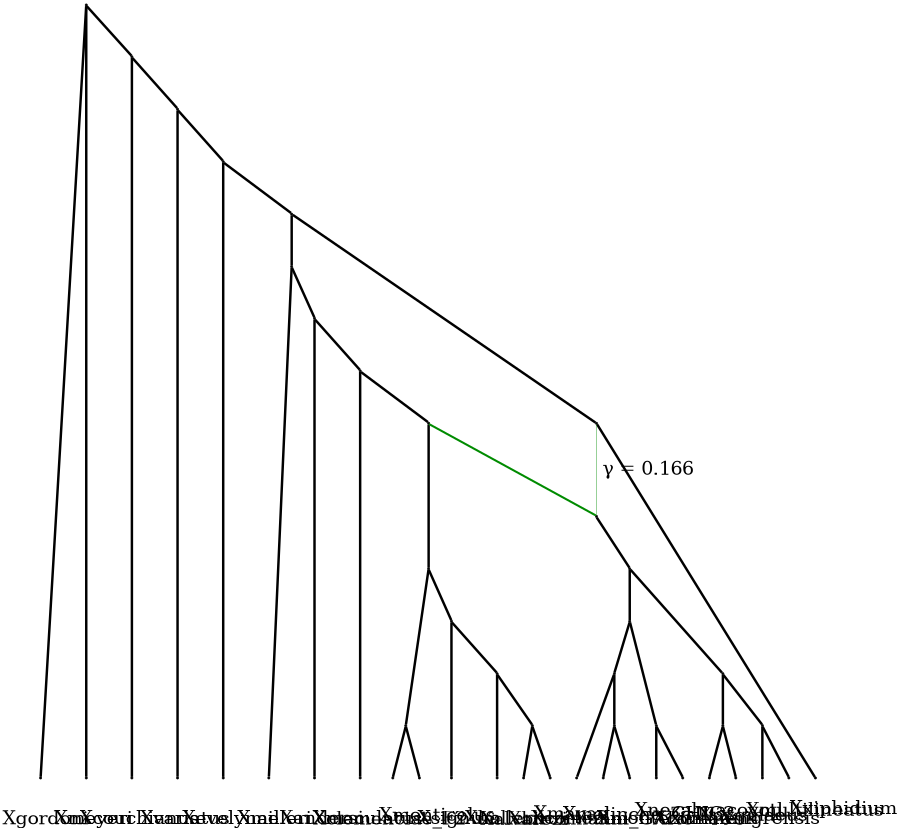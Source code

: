 Graph Phylogeny { 
    labelloc=b 
    ratio="fill"; 
    size="6 ,8 !"; 
    nodesep=0.5; 
    splines=line; 
    edge [fontsize=30.0]; 
    node [shape = point] 
    rank=max -1 
  subgraph    { 1 , 2 , 3 , 4 , 5 , 6 , 7 , 8 , 9 , 10 , 11 , 12 , 13 , 14 , 15 , 16 , 17 , 18 , 19 , 20 , 21 , 22 , 24 , 25 } 
    1 [label=1] [shape = point] 
    2 [label=2] [shape = point] 
    3 [label=3] [shape = point] 
    4 [label=4] [shape = point] 
    5 [label=5] [shape = point] 
    6 [label=6] [shape = point] 
    7 [label=7] [shape = point] 
    8 [label=8] [shape = point] 
    9 [label=9] [shape = point] 
    10 [label=10] [shape = point] 
    11 [label=11] [shape = point] 
    12 [label=12] [shape = point] 
    13 [label=13] [shape = point] 
    14 [label=14] [shape = point] 
    15 [label=15] [shape = point] 
    16 [label=16] [shape = point] 
    17 [label=17] [shape = point] 
    18 [label=18] [shape = point] 
    19 [label=19] [shape = point] 
    20 [label=20] [shape = point] 
    21 [label=21] [shape = point] 
    22 [label=22] [shape = point] 
    24 [label=24] [shape = point] 
    25 [label=25] [shape = point] 
 
     -1 -- 1
                                  [headlabel=Xgordoni]
                                  [labeldistance=7.0]
                                  [labelangle=190.0]
                                  [penwidth=4]; 
     -1 -- 2
                                  [headlabel=Xmeyeri]
                                  [labeldistance=7.0]
                                  [labelangle=190.0]
                                  [penwidth=4]; 
     -1 -- -2
                                  [penwidth=4]; 
     -2 -- 3
                                  [headlabel=Xcouchianus]
                                  [labeldistance=7.0]
                                  [labelangle=190.0]
                                  [penwidth=4]; 
     -2 -- -3
                                  [penwidth=4]; 
     -3 -- 4
                                  [headlabel=Xvariatus]
                                  [labeldistance=7.0]
                                  [labelangle=190.0]
                                  [penwidth=4]; 
     -3 -- -4
                                  [penwidth=4]; 
     -4 -- 5
                                  [headlabel=Xevelynae]
                                  [labeldistance=7.0]
                                  [labelangle=190.0]
                                  [penwidth=4]; 
     -4 -- -5
                                  [penwidth=4]; 
     -5 -- -6
                                  [penwidth=4]; 
     -6 -- -7
                                  [penwidth=4]; 
     -7 -- 6
                                  [headlabel=Xandersi]
                                  [labeldistance=7.0]
                                  [labelangle=190.0]
                                  [penwidth=4]; 
     -7 -- -8
                                  [penwidth=4]; 
     -8 -- 7
                                  [headlabel=Xmaculatus]
                                  [labeldistance=7.0]
                                  [labelangle=190.0]
                                  [penwidth=4]; 
     -8 -- -9
                                  [penwidth=4]; 
     -9 -- -10
                                  [penwidth=4]; 
     -10 -- -11
                                  [penwidth=4]; 
     -11 -- 8
                                  [headlabel=Xclemenciae_F2]
                                  [labeldistance=7.0]
                                  [labelangle=190.0]
                                  [penwidth=4]; 
     -11 -- 9
                                  [headlabel=Xmonticolus]
                                  [labeldistance=7.0]
                                  [labelangle=190.0]
                                  [penwidth=4]; 
     -10 -- -12
                                  [penwidth=4]; 
     -12 -- -13
                                  [penwidth=4]; 
     -13 -- 10
                                  [headlabel=Xhellerii]
                                  [labeldistance=7.0]
                                  [labelangle=190.0]
                                  [penwidth=4]; 
     -13 -- -14
                                  [penwidth=4]; 
     -14 -- 11
                                  [headlabel=Xalvarezi]
                                  [labeldistance=7.0]
                                  [labelangle=190.0]
                                  [penwidth=4]; 
     -14 -- 12
                                  [headlabel=Xmayae]
                                  [labeldistance=7.0]
                                  [labelangle=190.0]
                                  [penwidth=4]; 
     -12 -- 13
                                  [headlabel=Xsignum]
                                  [labeldistance=7.0]
                                  [labelangle=190.0]
                                  [penwidth=4]; 
   -9 -- 23
                                  [color=green4]
                                  [penwidth=3.336]; 
     23 -- -16
                                  [penwidth=4]; 
     -16 -- -17
                                  [penwidth=4]; 
     -17 -- -18
                                  [penwidth=4]; 
     -18 -- -19
                                  [penwidth=4]; 
     -19 -- 14
                                  [headlabel=Xbirchmanni_GARC]
                                  [labeldistance=7.0]
                                  [labelangle=190.0]
                                  [penwidth=4]; 
     -19 -- 15
                                  [headlabel=Xmalinche_CHIC2]
                                  [labeldistance=7.0]
                                  [labelangle=190.0]
                                  [penwidth=4]; 
     -18 -- 16
                                  [headlabel=Xcortezi]
                                  [labeldistance=7.0]
                                  [labelangle=190.0]
                                  [penwidth=4]; 
     -17 -- -20
                                  [penwidth=4]; 
     -20 -- 17
                                  [headlabel=Xmontezumae]
                                  [labeldistance=7.0]
                                  [labelangle=190.0]
                                  [penwidth=4]; 
     -20 -- 18
                                  [headlabel=Xnezahuacoyotl]
                                  [labeldistance=7.0]
                                  [labelangle=190.0]
                                  [penwidth=4]; 
     -16 -- -21
                                  [penwidth=4]; 
     -21 -- -22
                                  [penwidth=4]; 
     -22 -- 19
                                  [headlabel=Xcontinens]
                                  [labeldistance=7.0]
                                  [labelangle=190.0]
                                  [penwidth=4]; 
     -22 -- 20
                                  [headlabel=Xpygmaeus]
                                  [labeldistance=7.0]
                                  [labelangle=190.0]
                                  [penwidth=4]; 
     -21 -- -23
                                  [penwidth=4]; 
     -23 -- 21
                                  [headlabel=Xnigrensis]
                                  [labeldistance=7.0]
                                  [labelangle=190.0]
                                  [penwidth=4]; 
     -23 -- 22
                                  [headlabel=Xmultilineatus]
                                  [labeldistance=7.0]
                                  [labelangle=190.0]
                                  [penwidth=4]; 
     -6 -- 24
                                  [headlabel=Xmilleri]
                                  [labeldistance=7.0]
                                  [labelangle=190.0]
                                  [penwidth=4]; 
     -5 -- -24
                                  [penwidth=4]; 
     -24 -- 25
                                  [headlabel=Xxiphidium]
                                  [labeldistance=7.0]
                                  [labelangle=190.0]
                                  [penwidth=4]; 
   -24 -- 23
                                  [color=green4]
                                  [penwidth=0.664]
                                  [label=" &gamma; = 0.166"]
                                  [labeldistance = 3.5]
                                  [labelangle=45.0]; 
}